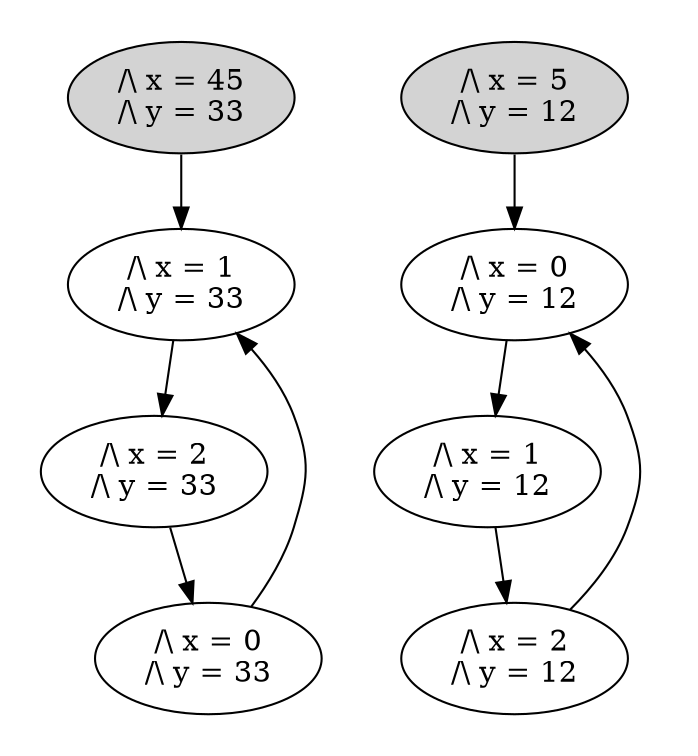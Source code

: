 strict digraph DiskGraph {
nodesep=0.35;
subgraph cluster_graph {
color="white";
-7416941435862882270 [label="/\\ x = 5\n/\\ y = 12",style = filled]
3645145528189483555 [label="/\\ x = 45\n/\\ y = 33",style = filled]
-7416941435862882270 -> 6656155087056622680 [label="",color="black",fontcolor="black"];
6656155087056622680 [label="/\\ x = 0\n/\\ y = 12"];
3645145528189483555 -> -4071977952000624891 [label="",color="black",fontcolor="black"];
-4071977952000624891 [label="/\\ x = 1\n/\\ y = 33"];
6656155087056622680 -> 3457251424751895553 [label="",color="black",fontcolor="black"];
3457251424751895553 [label="/\\ x = 1\n/\\ y = 12"];
-4071977952000624891 -> 6022288610897627118 [label="",color="black",fontcolor="black"];
6022288610897627118 [label="/\\ x = 2\n/\\ y = 33"];
3457251424751895553 -> -4966197225238268694 [label="",color="black",fontcolor="black"];
-4966197225238268694 [label="/\\ x = 2\n/\\ y = 12"];
6022288610897627118 -> -5415407358012545188 [label="",color="black",fontcolor="black"];
-5415407358012545188 [label="/\\ x = 0\n/\\ y = 33"];
-4966197225238268694 -> 6656155087056622680 [label="",color="black",fontcolor="black"];
-5415407358012545188 -> -4071977952000624891 [label="",color="black",fontcolor="black"];
{rank = same; -7416941435862882270;3645145528189483555;}
{rank = same; 6656155087056622680;-4071977952000624891;}
{rank = same; 6022288610897627118;3457251424751895553;}
{rank = same; -4966197225238268694;-5415407358012545188;}
}
}